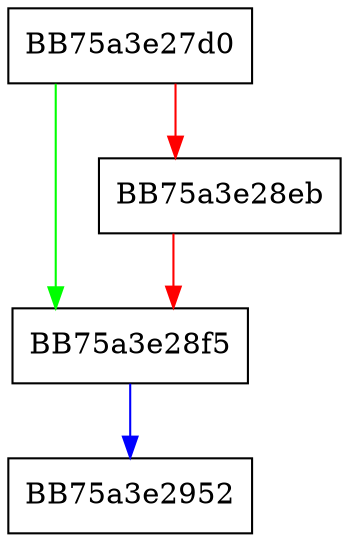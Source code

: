 digraph StoreEntry {
  node [shape="box"];
  graph [splines=ortho];
  BB75a3e27d0 -> BB75a3e28f5 [color="green"];
  BB75a3e27d0 -> BB75a3e28eb [color="red"];
  BB75a3e28eb -> BB75a3e28f5 [color="red"];
  BB75a3e28f5 -> BB75a3e2952 [color="blue"];
}
